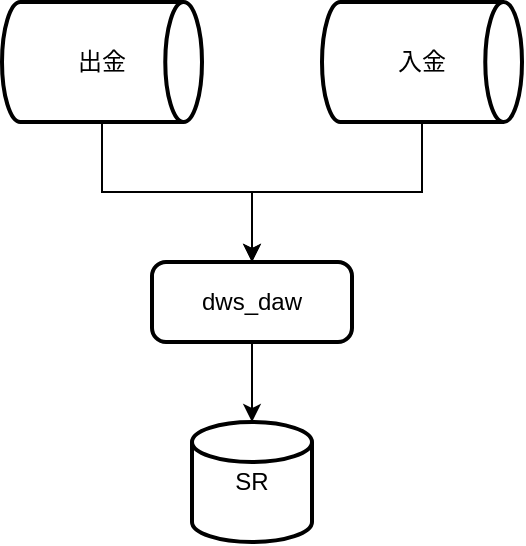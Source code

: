 <mxfile version="24.2.5" type="github">
  <diagram name="第 1 页" id="A4QC9PffuXcLF4Te_ec6">
    <mxGraphModel dx="1242" dy="707" grid="1" gridSize="10" guides="1" tooltips="1" connect="1" arrows="1" fold="1" page="1" pageScale="1" pageWidth="3300" pageHeight="4681" math="0" shadow="0">
      <root>
        <mxCell id="0" />
        <mxCell id="1" parent="0" />
        <mxCell id="5hvjJULBWDArODZxZ9Zy-18" style="edgeStyle=orthogonalEdgeStyle;rounded=0;orthogonalLoop=1;jettySize=auto;html=1;" edge="1" parent="1" source="5hvjJULBWDArODZxZ9Zy-1" target="5hvjJULBWDArODZxZ9Zy-10">
          <mxGeometry relative="1" as="geometry" />
        </mxCell>
        <mxCell id="5hvjJULBWDArODZxZ9Zy-1" value="出金" style="strokeWidth=2;html=1;shape=mxgraph.flowchart.direct_data;whiteSpace=wrap;" vertex="1" parent="1">
          <mxGeometry x="400" y="110" width="100" height="60" as="geometry" />
        </mxCell>
        <mxCell id="5hvjJULBWDArODZxZ9Zy-16" style="edgeStyle=orthogonalEdgeStyle;rounded=0;orthogonalLoop=1;jettySize=auto;html=1;" edge="1" parent="1" source="5hvjJULBWDArODZxZ9Zy-2" target="5hvjJULBWDArODZxZ9Zy-10">
          <mxGeometry relative="1" as="geometry" />
        </mxCell>
        <mxCell id="5hvjJULBWDArODZxZ9Zy-2" value="入金" style="strokeWidth=2;html=1;shape=mxgraph.flowchart.direct_data;whiteSpace=wrap;" vertex="1" parent="1">
          <mxGeometry x="560" y="110" width="100" height="60" as="geometry" />
        </mxCell>
        <mxCell id="5hvjJULBWDArODZxZ9Zy-14" style="edgeStyle=orthogonalEdgeStyle;rounded=0;orthogonalLoop=1;jettySize=auto;html=1;" edge="1" parent="1" source="5hvjJULBWDArODZxZ9Zy-10" target="5hvjJULBWDArODZxZ9Zy-12">
          <mxGeometry relative="1" as="geometry" />
        </mxCell>
        <mxCell id="5hvjJULBWDArODZxZ9Zy-10" value="dws_daw" style="rounded=1;whiteSpace=wrap;html=1;absoluteArcSize=1;arcSize=14;strokeWidth=2;" vertex="1" parent="1">
          <mxGeometry x="475" y="240" width="100" height="40" as="geometry" />
        </mxCell>
        <mxCell id="5hvjJULBWDArODZxZ9Zy-12" value="SR" style="strokeWidth=2;html=1;shape=mxgraph.flowchart.database;whiteSpace=wrap;" vertex="1" parent="1">
          <mxGeometry x="495" y="320" width="60" height="60" as="geometry" />
        </mxCell>
      </root>
    </mxGraphModel>
  </diagram>
</mxfile>
